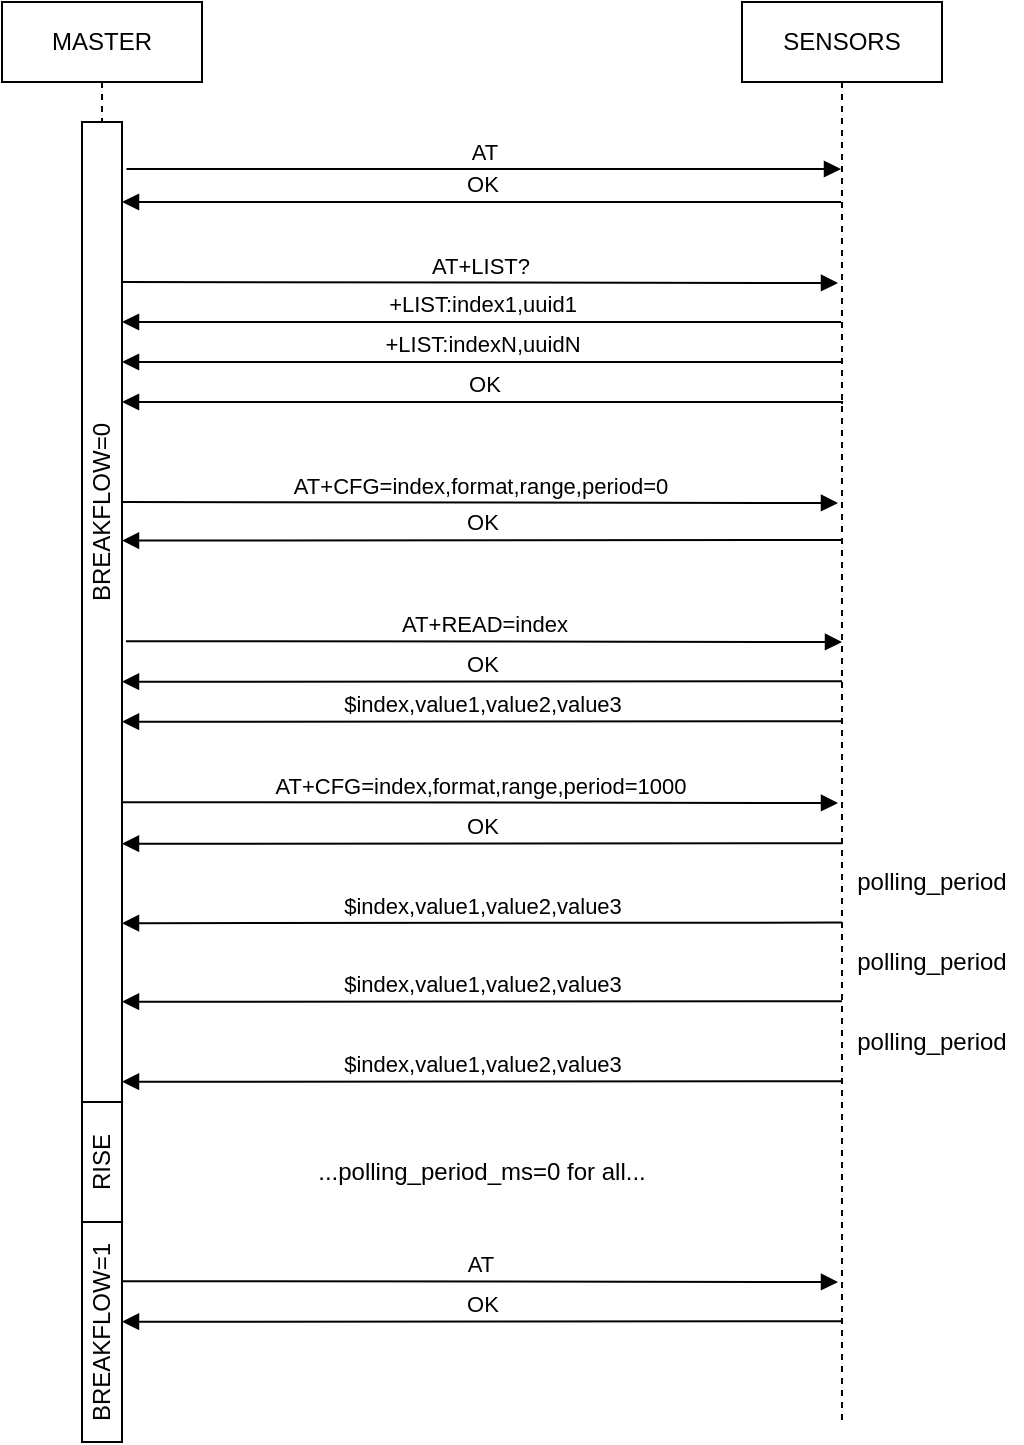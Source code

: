 <mxfile version="21.2.9" type="device">
  <diagram name="Page-1" id="2YBvvXClWsGukQMizWep">
    <mxGraphModel dx="1434" dy="783" grid="1" gridSize="10" guides="1" tooltips="1" connect="1" arrows="1" fold="1" page="1" pageScale="1" pageWidth="850" pageHeight="1100" math="0" shadow="0">
      <root>
        <mxCell id="0" />
        <mxCell id="1" parent="0" />
        <mxCell id="yRDwu5R1AfCgXDm9UmEd-7" value="" style="rounded=0;whiteSpace=wrap;html=1;" parent="1" vertex="1">
          <mxGeometry x="190" y="890" width="20" height="110" as="geometry" />
        </mxCell>
        <mxCell id="yRDwu5R1AfCgXDm9UmEd-6" value="" style="rounded=0;whiteSpace=wrap;html=1;" parent="1" vertex="1">
          <mxGeometry x="190" y="830" width="20" height="60" as="geometry" />
        </mxCell>
        <mxCell id="yRDwu5R1AfCgXDm9UmEd-5" value="" style="rounded=0;whiteSpace=wrap;html=1;" parent="1" vertex="1">
          <mxGeometry x="190" y="340" width="20" height="490" as="geometry" />
        </mxCell>
        <mxCell id="aM9ryv3xv72pqoxQDRHE-1" value="MASTER" style="shape=umlLifeline;perimeter=lifelinePerimeter;whiteSpace=wrap;html=1;container=0;dropTarget=0;collapsible=0;recursiveResize=0;outlineConnect=0;portConstraint=eastwest;newEdgeStyle={&quot;edgeStyle&quot;:&quot;elbowEdgeStyle&quot;,&quot;elbow&quot;:&quot;vertical&quot;,&quot;curved&quot;:0,&quot;rounded&quot;:0};" parent="1" vertex="1">
          <mxGeometry x="150" y="280" width="100" height="60" as="geometry" />
        </mxCell>
        <mxCell id="aM9ryv3xv72pqoxQDRHE-5" value="SENSORS" style="shape=umlLifeline;perimeter=lifelinePerimeter;whiteSpace=wrap;html=1;container=0;dropTarget=0;collapsible=0;recursiveResize=0;outlineConnect=0;portConstraint=eastwest;newEdgeStyle={&quot;edgeStyle&quot;:&quot;elbowEdgeStyle&quot;,&quot;elbow&quot;:&quot;vertical&quot;,&quot;curved&quot;:0,&quot;rounded&quot;:0};" parent="1" vertex="1">
          <mxGeometry x="520" y="280" width="100" height="710" as="geometry" />
        </mxCell>
        <mxCell id="aM9ryv3xv72pqoxQDRHE-7" value="AT" style="html=1;verticalAlign=bottom;endArrow=block;edgeStyle=elbowEdgeStyle;elbow=vertical;curved=0;rounded=0;exitX=1.112;exitY=0.048;exitDx=0;exitDy=0;exitPerimeter=0;" parent="1" source="yRDwu5R1AfCgXDm9UmEd-5" target="aM9ryv3xv72pqoxQDRHE-5" edge="1">
          <mxGeometry x="0.001" relative="1" as="geometry">
            <mxPoint x="215" y="360" as="sourcePoint" />
            <Array as="points" />
            <mxPoint x="570" y="360" as="targetPoint" />
            <mxPoint as="offset" />
          </mxGeometry>
        </mxCell>
        <mxCell id="aM9ryv3xv72pqoxQDRHE-9" value="OK" style="html=1;verticalAlign=bottom;endArrow=block;edgeStyle=elbowEdgeStyle;elbow=vertical;curved=0;rounded=0;" parent="1" source="aM9ryv3xv72pqoxQDRHE-5" edge="1">
          <mxGeometry relative="1" as="geometry">
            <mxPoint x="565" y="380" as="sourcePoint" />
            <Array as="points">
              <mxPoint x="500" y="380" />
              <mxPoint x="425" y="400" />
            </Array>
            <mxPoint x="210" y="380" as="targetPoint" />
          </mxGeometry>
        </mxCell>
        <mxCell id="1T1NDISbJiV7eEOlV3Co-1" value="AT+LIST?" style="html=1;verticalAlign=bottom;endArrow=block;edgeStyle=elbowEdgeStyle;elbow=vertical;curved=0;rounded=0;exitX=0.523;exitY=0.264;exitDx=0;exitDy=0;exitPerimeter=0;" parent="1" edge="1">
          <mxGeometry x="0.001" relative="1" as="geometry">
            <mxPoint x="210" y="420" as="sourcePoint" />
            <Array as="points" />
            <mxPoint x="568" y="421" as="targetPoint" />
            <mxPoint as="offset" />
          </mxGeometry>
        </mxCell>
        <mxCell id="1T1NDISbJiV7eEOlV3Co-2" value="+LIST:index1,uuid1" style="html=1;verticalAlign=bottom;endArrow=block;edgeStyle=elbowEdgeStyle;elbow=vertical;curved=0;rounded=0;" parent="1" edge="1">
          <mxGeometry relative="1" as="geometry">
            <mxPoint x="569.5" y="440.0" as="sourcePoint" />
            <Array as="points">
              <mxPoint x="500" y="440" />
              <mxPoint x="425" y="460" />
            </Array>
            <mxPoint x="210" y="440" as="targetPoint" />
          </mxGeometry>
        </mxCell>
        <mxCell id="1T1NDISbJiV7eEOlV3Co-3" value="AT+CFG=index,format,range,period=0" style="html=1;verticalAlign=bottom;endArrow=block;edgeStyle=elbowEdgeStyle;elbow=vertical;curved=0;rounded=0;exitX=0.523;exitY=0.264;exitDx=0;exitDy=0;exitPerimeter=0;" parent="1" edge="1">
          <mxGeometry x="0.001" relative="1" as="geometry">
            <mxPoint x="210" y="530" as="sourcePoint" />
            <Array as="points" />
            <mxPoint x="568" y="531" as="targetPoint" />
            <mxPoint as="offset" />
          </mxGeometry>
        </mxCell>
        <mxCell id="1T1NDISbJiV7eEOlV3Co-4" value="OK" style="html=1;verticalAlign=bottom;endArrow=block;edgeStyle=elbowEdgeStyle;elbow=vertical;curved=0;rounded=0;" parent="1" edge="1">
          <mxGeometry x="-0.001" relative="1" as="geometry">
            <mxPoint x="570" y="549.0" as="sourcePoint" />
            <Array as="points">
              <mxPoint x="500" y="549.29" />
              <mxPoint x="425" y="569.29" />
            </Array>
            <mxPoint x="210" y="549.29" as="targetPoint" />
            <mxPoint as="offset" />
          </mxGeometry>
        </mxCell>
        <mxCell id="1T1NDISbJiV7eEOlV3Co-5" value="AT+READ=index" style="html=1;verticalAlign=bottom;endArrow=block;edgeStyle=elbowEdgeStyle;elbow=vertical;curved=0;rounded=0;exitX=0.523;exitY=0.264;exitDx=0;exitDy=0;exitPerimeter=0;" parent="1" edge="1">
          <mxGeometry x="0.001" relative="1" as="geometry">
            <mxPoint x="212" y="599.58" as="sourcePoint" />
            <Array as="points" />
            <mxPoint x="570" y="600.58" as="targetPoint" />
            <mxPoint as="offset" />
          </mxGeometry>
        </mxCell>
        <mxCell id="1T1NDISbJiV7eEOlV3Co-6" value="$index,value1,value2,value3" style="html=1;verticalAlign=bottom;endArrow=block;edgeStyle=elbowEdgeStyle;elbow=vertical;curved=0;rounded=0;" parent="1" edge="1">
          <mxGeometry x="-0.001" relative="1" as="geometry">
            <mxPoint x="570" y="639.58" as="sourcePoint" />
            <Array as="points">
              <mxPoint x="500" y="639.87" />
              <mxPoint x="425" y="659.87" />
            </Array>
            <mxPoint x="210" y="639.87" as="targetPoint" />
            <mxPoint as="offset" />
          </mxGeometry>
        </mxCell>
        <mxCell id="1T1NDISbJiV7eEOlV3Co-11" value="polling_period" style="text;html=1;strokeColor=none;fillColor=none;align=center;verticalAlign=middle;whiteSpace=wrap;rounded=0;" parent="1" vertex="1">
          <mxGeometry x="570" y="790" width="90" height="20" as="geometry" />
        </mxCell>
        <mxCell id="1T1NDISbJiV7eEOlV3Co-12" value="polling_period" style="text;html=1;strokeColor=none;fillColor=none;align=center;verticalAlign=middle;whiteSpace=wrap;rounded=0;" parent="1" vertex="1">
          <mxGeometry x="570" y="710" width="90" height="20" as="geometry" />
        </mxCell>
        <mxCell id="1T1NDISbJiV7eEOlV3Co-13" value="polling_period" style="text;html=1;strokeColor=none;fillColor=none;align=center;verticalAlign=middle;whiteSpace=wrap;rounded=0;" parent="1" vertex="1">
          <mxGeometry x="570" y="750" width="90" height="20" as="geometry" />
        </mxCell>
        <mxCell id="yRDwu5R1AfCgXDm9UmEd-1" value="BREAKFLOW=0" style="text;html=1;strokeColor=none;fillColor=none;align=center;verticalAlign=middle;whiteSpace=wrap;rounded=0;rotation=-90;" parent="1" vertex="1">
          <mxGeometry x="170" y="520" width="60" height="30" as="geometry" />
        </mxCell>
        <mxCell id="yRDwu5R1AfCgXDm9UmEd-2" value="RISE" style="text;html=1;strokeColor=none;fillColor=none;align=center;verticalAlign=middle;whiteSpace=wrap;rounded=0;rotation=-90;" parent="1" vertex="1">
          <mxGeometry x="170" y="845" width="60" height="30" as="geometry" />
        </mxCell>
        <mxCell id="NtLkrbkxCxMrIHebwTUG-1" value="OK" style="html=1;verticalAlign=bottom;endArrow=block;edgeStyle=elbowEdgeStyle;elbow=vertical;curved=0;rounded=0;" parent="1" edge="1">
          <mxGeometry relative="1" as="geometry">
            <mxPoint x="570" y="481" as="sourcePoint" />
            <Array as="points">
              <mxPoint x="310" y="480" />
              <mxPoint x="230" y="485" />
              <mxPoint x="240" y="481" />
              <mxPoint x="425" y="501.0" />
            </Array>
            <mxPoint x="210" y="480" as="targetPoint" />
          </mxGeometry>
        </mxCell>
        <mxCell id="NtLkrbkxCxMrIHebwTUG-2" value="OK" style="html=1;verticalAlign=bottom;endArrow=block;edgeStyle=elbowEdgeStyle;elbow=vertical;curved=0;rounded=0;" parent="1" edge="1">
          <mxGeometry x="-0.001" relative="1" as="geometry">
            <mxPoint x="570" y="619.58" as="sourcePoint" />
            <Array as="points">
              <mxPoint x="500" y="619.87" />
              <mxPoint x="425" y="639.87" />
            </Array>
            <mxPoint x="210" y="619.87" as="targetPoint" />
            <mxPoint as="offset" />
          </mxGeometry>
        </mxCell>
        <mxCell id="NtLkrbkxCxMrIHebwTUG-3" value="AT+CFG=index,format,range,period=1000" style="html=1;verticalAlign=bottom;endArrow=block;edgeStyle=elbowEdgeStyle;elbow=vertical;curved=0;rounded=0;exitX=0.523;exitY=0.264;exitDx=0;exitDy=0;exitPerimeter=0;" parent="1" edge="1">
          <mxGeometry x="0.001" relative="1" as="geometry">
            <mxPoint x="210" y="680.08" as="sourcePoint" />
            <Array as="points" />
            <mxPoint x="568" y="681.08" as="targetPoint" />
            <mxPoint as="offset" />
          </mxGeometry>
        </mxCell>
        <mxCell id="NtLkrbkxCxMrIHebwTUG-4" value="OK" style="html=1;verticalAlign=bottom;endArrow=block;edgeStyle=elbowEdgeStyle;elbow=vertical;curved=0;rounded=0;" parent="1" edge="1">
          <mxGeometry x="-0.001" relative="1" as="geometry">
            <mxPoint x="570" y="700.58" as="sourcePoint" />
            <Array as="points">
              <mxPoint x="500" y="700.87" />
              <mxPoint x="425" y="720.87" />
            </Array>
            <mxPoint x="210" y="700.87" as="targetPoint" />
            <mxPoint as="offset" />
          </mxGeometry>
        </mxCell>
        <mxCell id="NtLkrbkxCxMrIHebwTUG-5" value="$index,value1,value2,value3" style="html=1;verticalAlign=bottom;endArrow=block;edgeStyle=elbowEdgeStyle;elbow=vertical;curved=0;rounded=0;" parent="1" edge="1">
          <mxGeometry x="-0.001" relative="1" as="geometry">
            <mxPoint x="570" y="740.29" as="sourcePoint" />
            <Array as="points">
              <mxPoint x="500" y="740.58" />
              <mxPoint x="425" y="760.58" />
            </Array>
            <mxPoint x="210" y="740.58" as="targetPoint" />
            <mxPoint as="offset" />
          </mxGeometry>
        </mxCell>
        <mxCell id="NtLkrbkxCxMrIHebwTUG-6" value="$index,value1,value2,value3" style="html=1;verticalAlign=bottom;endArrow=block;edgeStyle=elbowEdgeStyle;elbow=vertical;curved=0;rounded=0;" parent="1" edge="1">
          <mxGeometry x="-0.001" relative="1" as="geometry">
            <mxPoint x="570" y="779.58" as="sourcePoint" />
            <Array as="points">
              <mxPoint x="500" y="779.87" />
              <mxPoint x="425" y="799.87" />
            </Array>
            <mxPoint x="210" y="779.87" as="targetPoint" />
            <mxPoint as="offset" />
          </mxGeometry>
        </mxCell>
        <mxCell id="NtLkrbkxCxMrIHebwTUG-7" value="$index,value1,value2,value3" style="html=1;verticalAlign=bottom;endArrow=block;edgeStyle=elbowEdgeStyle;elbow=vertical;curved=0;rounded=0;" parent="1" edge="1">
          <mxGeometry x="-0.001" relative="1" as="geometry">
            <mxPoint x="570" y="819.58" as="sourcePoint" />
            <Array as="points">
              <mxPoint x="500" y="819.87" />
              <mxPoint x="425" y="839.87" />
            </Array>
            <mxPoint x="210" y="819.87" as="targetPoint" />
            <mxPoint as="offset" />
          </mxGeometry>
        </mxCell>
        <mxCell id="NtLkrbkxCxMrIHebwTUG-8" value="AT" style="html=1;verticalAlign=bottom;endArrow=block;edgeStyle=elbowEdgeStyle;elbow=vertical;curved=0;rounded=0;exitX=0.523;exitY=0.264;exitDx=0;exitDy=0;exitPerimeter=0;" parent="1" edge="1">
          <mxGeometry x="-0.0" relative="1" as="geometry">
            <mxPoint x="210" y="919.58" as="sourcePoint" />
            <Array as="points" />
            <mxPoint x="568" y="920.58" as="targetPoint" />
            <mxPoint as="offset" />
          </mxGeometry>
        </mxCell>
        <mxCell id="NtLkrbkxCxMrIHebwTUG-9" value="OK" style="html=1;verticalAlign=bottom;endArrow=block;edgeStyle=elbowEdgeStyle;elbow=vertical;curved=0;rounded=0;" parent="1" edge="1">
          <mxGeometry x="-0.001" relative="1" as="geometry">
            <mxPoint x="570" y="939.58" as="sourcePoint" />
            <Array as="points">
              <mxPoint x="500" y="939.87" />
              <mxPoint x="425" y="959.87" />
            </Array>
            <mxPoint x="210" y="939.87" as="targetPoint" />
            <mxPoint as="offset" />
          </mxGeometry>
        </mxCell>
        <mxCell id="DasQAPNe5drFu2Fa4Def-1" value="BREAKFLOW=1" style="text;html=1;strokeColor=none;fillColor=none;align=center;verticalAlign=middle;whiteSpace=wrap;rounded=0;rotation=-90;" parent="1" vertex="1">
          <mxGeometry x="170" y="930" width="60" height="30" as="geometry" />
        </mxCell>
        <mxCell id="DasQAPNe5drFu2Fa4Def-2" value="...polling_period_ms=0 for all..." style="text;html=1;strokeColor=none;fillColor=none;align=center;verticalAlign=middle;whiteSpace=wrap;rounded=0;" parent="1" vertex="1">
          <mxGeometry x="300" y="849.58" width="180" height="30" as="geometry" />
        </mxCell>
        <mxCell id="DasQAPNe5drFu2Fa4Def-3" value="+LIST:indexN,uuidN" style="html=1;verticalAlign=bottom;endArrow=block;edgeStyle=elbowEdgeStyle;elbow=vertical;curved=0;rounded=0;" parent="1" edge="1">
          <mxGeometry relative="1" as="geometry">
            <mxPoint x="569.5" y="460.0" as="sourcePoint" />
            <Array as="points">
              <mxPoint x="500" y="460" />
              <mxPoint x="425" y="480" />
            </Array>
            <mxPoint x="210" y="460" as="targetPoint" />
          </mxGeometry>
        </mxCell>
      </root>
    </mxGraphModel>
  </diagram>
</mxfile>
